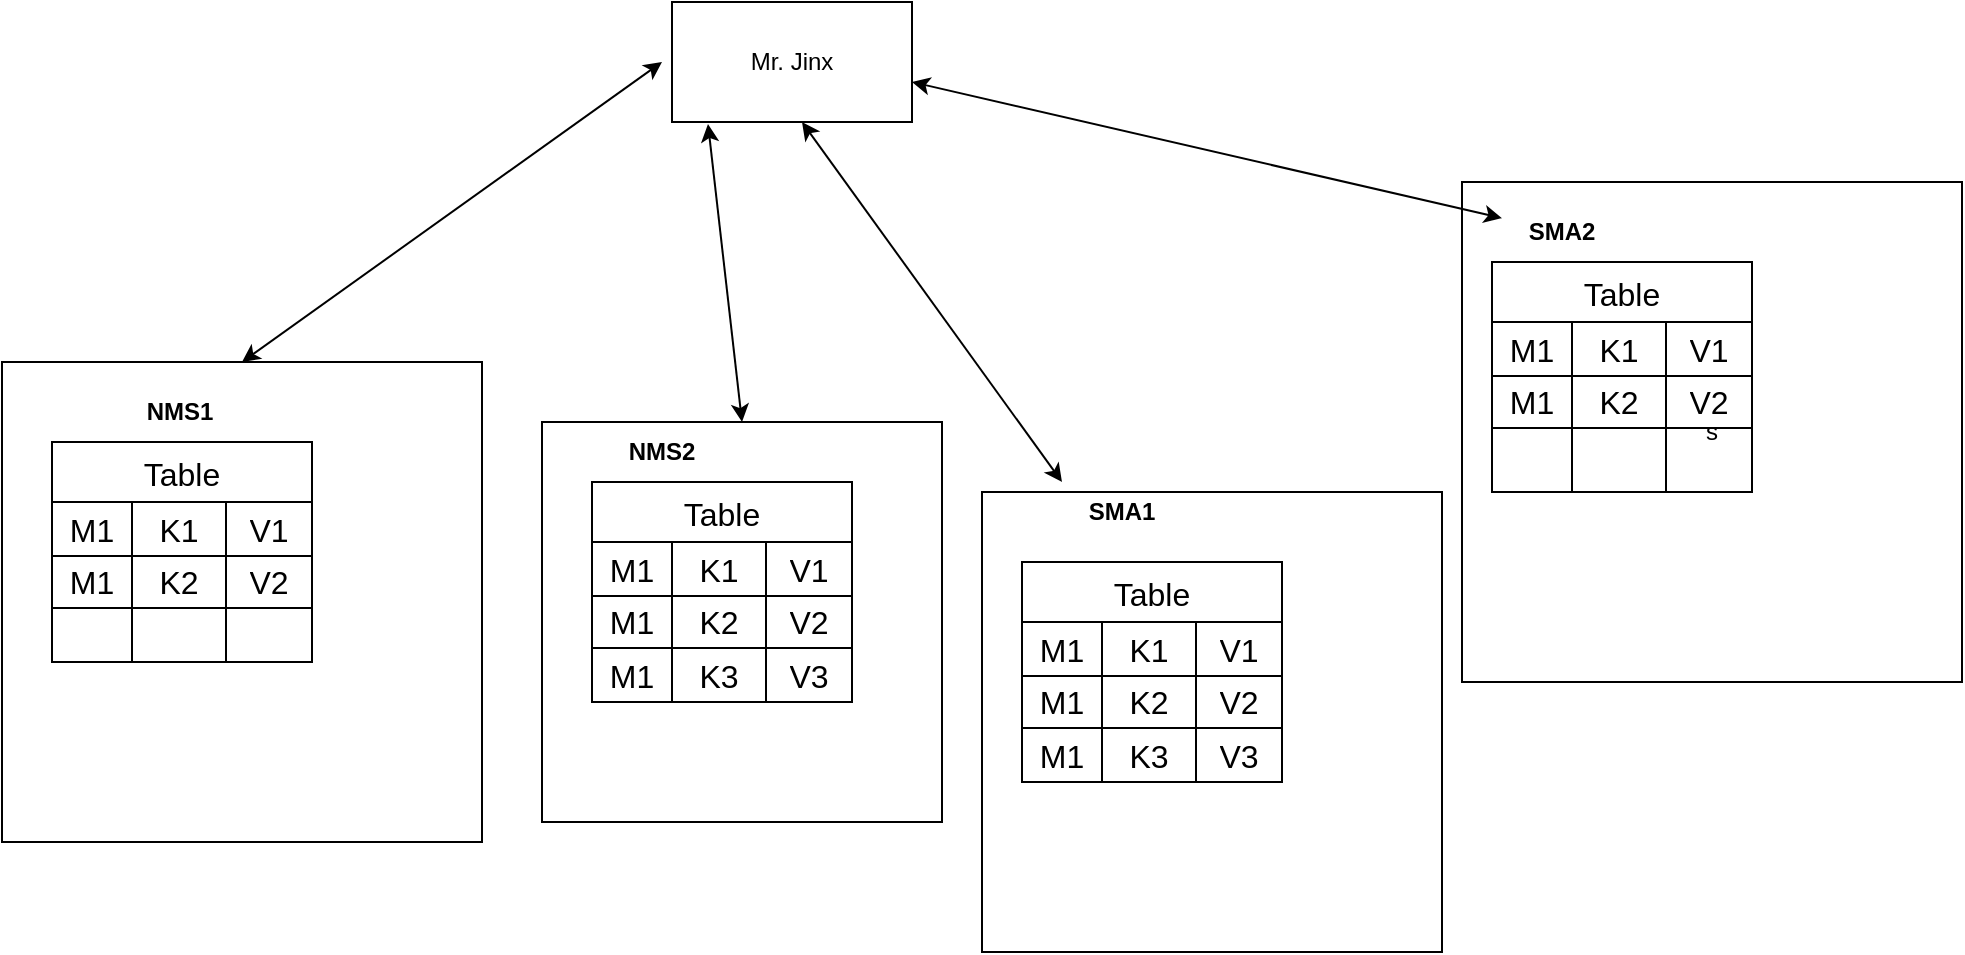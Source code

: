 <mxfile version="22.0.0" type="github">
  <diagram name="Page-1" id="oXNWPjhnlzOxRywy6CMi">
    <mxGraphModel dx="1050" dy="558" grid="1" gridSize="10" guides="1" tooltips="1" connect="1" arrows="1" fold="1" page="1" pageScale="1" pageWidth="850" pageHeight="1100" math="0" shadow="0">
      <root>
        <mxCell id="0" />
        <mxCell id="1" parent="0" />
        <mxCell id="G6FzZKToW4MEG1RDiFi3-1" value="" style="whiteSpace=wrap;html=1;aspect=fixed;" vertex="1" parent="1">
          <mxGeometry x="40" y="230" width="240" height="240" as="geometry" />
        </mxCell>
        <mxCell id="G6FzZKToW4MEG1RDiFi3-2" value="" style="whiteSpace=wrap;html=1;aspect=fixed;" vertex="1" parent="1">
          <mxGeometry x="310" y="260" width="200" height="200" as="geometry" />
        </mxCell>
        <mxCell id="G6FzZKToW4MEG1RDiFi3-3" value="" style="whiteSpace=wrap;html=1;aspect=fixed;" vertex="1" parent="1">
          <mxGeometry x="530" y="295" width="230" height="230" as="geometry" />
        </mxCell>
        <mxCell id="G6FzZKToW4MEG1RDiFi3-4" value="s" style="whiteSpace=wrap;html=1;aspect=fixed;" vertex="1" parent="1">
          <mxGeometry x="770" y="140" width="250" height="250" as="geometry" />
        </mxCell>
        <mxCell id="G6FzZKToW4MEG1RDiFi3-20" value="Table" style="shape=table;startSize=30;container=1;collapsible=0;childLayout=tableLayout;strokeColor=default;fontSize=16;" vertex="1" parent="1">
          <mxGeometry x="65" y="270" width="130" height="110" as="geometry" />
        </mxCell>
        <mxCell id="G6FzZKToW4MEG1RDiFi3-21" value="" style="shape=tableRow;horizontal=0;startSize=0;swimlaneHead=0;swimlaneBody=0;strokeColor=inherit;top=0;left=0;bottom=0;right=0;collapsible=0;dropTarget=0;fillColor=none;points=[[0,0.5],[1,0.5]];portConstraint=eastwest;fontSize=16;" vertex="1" parent="G6FzZKToW4MEG1RDiFi3-20">
          <mxGeometry y="30" width="130" height="27" as="geometry" />
        </mxCell>
        <mxCell id="G6FzZKToW4MEG1RDiFi3-22" value="M1" style="shape=partialRectangle;html=1;whiteSpace=wrap;connectable=0;strokeColor=inherit;overflow=hidden;fillColor=none;top=0;left=0;bottom=0;right=0;pointerEvents=1;fontSize=16;" vertex="1" parent="G6FzZKToW4MEG1RDiFi3-21">
          <mxGeometry width="40" height="27" as="geometry">
            <mxRectangle width="40" height="27" as="alternateBounds" />
          </mxGeometry>
        </mxCell>
        <mxCell id="G6FzZKToW4MEG1RDiFi3-23" value="K1" style="shape=partialRectangle;html=1;whiteSpace=wrap;connectable=0;strokeColor=inherit;overflow=hidden;fillColor=none;top=0;left=0;bottom=0;right=0;pointerEvents=1;fontSize=16;" vertex="1" parent="G6FzZKToW4MEG1RDiFi3-21">
          <mxGeometry x="40" width="47" height="27" as="geometry">
            <mxRectangle width="47" height="27" as="alternateBounds" />
          </mxGeometry>
        </mxCell>
        <mxCell id="G6FzZKToW4MEG1RDiFi3-24" value="V1" style="shape=partialRectangle;html=1;whiteSpace=wrap;connectable=0;strokeColor=inherit;overflow=hidden;fillColor=none;top=0;left=0;bottom=0;right=0;pointerEvents=1;fontSize=16;" vertex="1" parent="G6FzZKToW4MEG1RDiFi3-21">
          <mxGeometry x="87" width="43" height="27" as="geometry">
            <mxRectangle width="43" height="27" as="alternateBounds" />
          </mxGeometry>
        </mxCell>
        <mxCell id="G6FzZKToW4MEG1RDiFi3-25" value="" style="shape=tableRow;horizontal=0;startSize=0;swimlaneHead=0;swimlaneBody=0;strokeColor=inherit;top=0;left=0;bottom=0;right=0;collapsible=0;dropTarget=0;fillColor=none;points=[[0,0.5],[1,0.5]];portConstraint=eastwest;fontSize=16;" vertex="1" parent="G6FzZKToW4MEG1RDiFi3-20">
          <mxGeometry y="57" width="130" height="26" as="geometry" />
        </mxCell>
        <mxCell id="G6FzZKToW4MEG1RDiFi3-26" value="M1" style="shape=partialRectangle;html=1;whiteSpace=wrap;connectable=0;strokeColor=inherit;overflow=hidden;fillColor=none;top=0;left=0;bottom=0;right=0;pointerEvents=1;fontSize=16;" vertex="1" parent="G6FzZKToW4MEG1RDiFi3-25">
          <mxGeometry width="40" height="26" as="geometry">
            <mxRectangle width="40" height="26" as="alternateBounds" />
          </mxGeometry>
        </mxCell>
        <mxCell id="G6FzZKToW4MEG1RDiFi3-27" value="K2" style="shape=partialRectangle;html=1;whiteSpace=wrap;connectable=0;strokeColor=inherit;overflow=hidden;fillColor=none;top=0;left=0;bottom=0;right=0;pointerEvents=1;fontSize=16;" vertex="1" parent="G6FzZKToW4MEG1RDiFi3-25">
          <mxGeometry x="40" width="47" height="26" as="geometry">
            <mxRectangle width="47" height="26" as="alternateBounds" />
          </mxGeometry>
        </mxCell>
        <mxCell id="G6FzZKToW4MEG1RDiFi3-28" value="V2" style="shape=partialRectangle;html=1;whiteSpace=wrap;connectable=0;strokeColor=inherit;overflow=hidden;fillColor=none;top=0;left=0;bottom=0;right=0;pointerEvents=1;fontSize=16;" vertex="1" parent="G6FzZKToW4MEG1RDiFi3-25">
          <mxGeometry x="87" width="43" height="26" as="geometry">
            <mxRectangle width="43" height="26" as="alternateBounds" />
          </mxGeometry>
        </mxCell>
        <mxCell id="G6FzZKToW4MEG1RDiFi3-29" value="" style="shape=tableRow;horizontal=0;startSize=0;swimlaneHead=0;swimlaneBody=0;strokeColor=inherit;top=0;left=0;bottom=0;right=0;collapsible=0;dropTarget=0;fillColor=none;points=[[0,0.5],[1,0.5]];portConstraint=eastwest;fontSize=16;" vertex="1" parent="G6FzZKToW4MEG1RDiFi3-20">
          <mxGeometry y="83" width="130" height="27" as="geometry" />
        </mxCell>
        <mxCell id="G6FzZKToW4MEG1RDiFi3-30" value="" style="shape=partialRectangle;html=1;whiteSpace=wrap;connectable=0;strokeColor=inherit;overflow=hidden;fillColor=none;top=0;left=0;bottom=0;right=0;pointerEvents=1;fontSize=16;" vertex="1" parent="G6FzZKToW4MEG1RDiFi3-29">
          <mxGeometry width="40" height="27" as="geometry">
            <mxRectangle width="40" height="27" as="alternateBounds" />
          </mxGeometry>
        </mxCell>
        <mxCell id="G6FzZKToW4MEG1RDiFi3-31" value="" style="shape=partialRectangle;html=1;whiteSpace=wrap;connectable=0;strokeColor=inherit;overflow=hidden;fillColor=none;top=0;left=0;bottom=0;right=0;pointerEvents=1;fontSize=16;" vertex="1" parent="G6FzZKToW4MEG1RDiFi3-29">
          <mxGeometry x="40" width="47" height="27" as="geometry">
            <mxRectangle width="47" height="27" as="alternateBounds" />
          </mxGeometry>
        </mxCell>
        <mxCell id="G6FzZKToW4MEG1RDiFi3-32" value="" style="shape=partialRectangle;html=1;whiteSpace=wrap;connectable=0;strokeColor=inherit;overflow=hidden;fillColor=none;top=0;left=0;bottom=0;right=0;pointerEvents=1;fontSize=16;" vertex="1" parent="G6FzZKToW4MEG1RDiFi3-29">
          <mxGeometry x="87" width="43" height="27" as="geometry">
            <mxRectangle width="43" height="27" as="alternateBounds" />
          </mxGeometry>
        </mxCell>
        <mxCell id="G6FzZKToW4MEG1RDiFi3-33" value="Table" style="shape=table;startSize=30;container=1;collapsible=0;childLayout=tableLayout;strokeColor=default;fontSize=16;" vertex="1" parent="1">
          <mxGeometry x="335" y="290" width="130" height="110" as="geometry" />
        </mxCell>
        <mxCell id="G6FzZKToW4MEG1RDiFi3-34" value="" style="shape=tableRow;horizontal=0;startSize=0;swimlaneHead=0;swimlaneBody=0;strokeColor=inherit;top=0;left=0;bottom=0;right=0;collapsible=0;dropTarget=0;fillColor=none;points=[[0,0.5],[1,0.5]];portConstraint=eastwest;fontSize=16;" vertex="1" parent="G6FzZKToW4MEG1RDiFi3-33">
          <mxGeometry y="30" width="130" height="27" as="geometry" />
        </mxCell>
        <mxCell id="G6FzZKToW4MEG1RDiFi3-35" value="M1" style="shape=partialRectangle;html=1;whiteSpace=wrap;connectable=0;strokeColor=inherit;overflow=hidden;fillColor=none;top=0;left=0;bottom=0;right=0;pointerEvents=1;fontSize=16;" vertex="1" parent="G6FzZKToW4MEG1RDiFi3-34">
          <mxGeometry width="40" height="27" as="geometry">
            <mxRectangle width="40" height="27" as="alternateBounds" />
          </mxGeometry>
        </mxCell>
        <mxCell id="G6FzZKToW4MEG1RDiFi3-36" value="K1" style="shape=partialRectangle;html=1;whiteSpace=wrap;connectable=0;strokeColor=inherit;overflow=hidden;fillColor=none;top=0;left=0;bottom=0;right=0;pointerEvents=1;fontSize=16;" vertex="1" parent="G6FzZKToW4MEG1RDiFi3-34">
          <mxGeometry x="40" width="47" height="27" as="geometry">
            <mxRectangle width="47" height="27" as="alternateBounds" />
          </mxGeometry>
        </mxCell>
        <mxCell id="G6FzZKToW4MEG1RDiFi3-37" value="V1" style="shape=partialRectangle;html=1;whiteSpace=wrap;connectable=0;strokeColor=inherit;overflow=hidden;fillColor=none;top=0;left=0;bottom=0;right=0;pointerEvents=1;fontSize=16;" vertex="1" parent="G6FzZKToW4MEG1RDiFi3-34">
          <mxGeometry x="87" width="43" height="27" as="geometry">
            <mxRectangle width="43" height="27" as="alternateBounds" />
          </mxGeometry>
        </mxCell>
        <mxCell id="G6FzZKToW4MEG1RDiFi3-38" value="" style="shape=tableRow;horizontal=0;startSize=0;swimlaneHead=0;swimlaneBody=0;strokeColor=inherit;top=0;left=0;bottom=0;right=0;collapsible=0;dropTarget=0;fillColor=none;points=[[0,0.5],[1,0.5]];portConstraint=eastwest;fontSize=16;" vertex="1" parent="G6FzZKToW4MEG1RDiFi3-33">
          <mxGeometry y="57" width="130" height="26" as="geometry" />
        </mxCell>
        <mxCell id="G6FzZKToW4MEG1RDiFi3-39" value="M1" style="shape=partialRectangle;html=1;whiteSpace=wrap;connectable=0;strokeColor=inherit;overflow=hidden;fillColor=none;top=0;left=0;bottom=0;right=0;pointerEvents=1;fontSize=16;" vertex="1" parent="G6FzZKToW4MEG1RDiFi3-38">
          <mxGeometry width="40" height="26" as="geometry">
            <mxRectangle width="40" height="26" as="alternateBounds" />
          </mxGeometry>
        </mxCell>
        <mxCell id="G6FzZKToW4MEG1RDiFi3-40" value="K2" style="shape=partialRectangle;html=1;whiteSpace=wrap;connectable=0;strokeColor=inherit;overflow=hidden;fillColor=none;top=0;left=0;bottom=0;right=0;pointerEvents=1;fontSize=16;" vertex="1" parent="G6FzZKToW4MEG1RDiFi3-38">
          <mxGeometry x="40" width="47" height="26" as="geometry">
            <mxRectangle width="47" height="26" as="alternateBounds" />
          </mxGeometry>
        </mxCell>
        <mxCell id="G6FzZKToW4MEG1RDiFi3-41" value="V2" style="shape=partialRectangle;html=1;whiteSpace=wrap;connectable=0;strokeColor=inherit;overflow=hidden;fillColor=none;top=0;left=0;bottom=0;right=0;pointerEvents=1;fontSize=16;" vertex="1" parent="G6FzZKToW4MEG1RDiFi3-38">
          <mxGeometry x="87" width="43" height="26" as="geometry">
            <mxRectangle width="43" height="26" as="alternateBounds" />
          </mxGeometry>
        </mxCell>
        <mxCell id="G6FzZKToW4MEG1RDiFi3-42" value="" style="shape=tableRow;horizontal=0;startSize=0;swimlaneHead=0;swimlaneBody=0;strokeColor=inherit;top=0;left=0;bottom=0;right=0;collapsible=0;dropTarget=0;fillColor=none;points=[[0,0.5],[1,0.5]];portConstraint=eastwest;fontSize=16;" vertex="1" parent="G6FzZKToW4MEG1RDiFi3-33">
          <mxGeometry y="83" width="130" height="27" as="geometry" />
        </mxCell>
        <mxCell id="G6FzZKToW4MEG1RDiFi3-43" value="M1" style="shape=partialRectangle;html=1;whiteSpace=wrap;connectable=0;strokeColor=inherit;overflow=hidden;fillColor=none;top=0;left=0;bottom=0;right=0;pointerEvents=1;fontSize=16;" vertex="1" parent="G6FzZKToW4MEG1RDiFi3-42">
          <mxGeometry width="40" height="27" as="geometry">
            <mxRectangle width="40" height="27" as="alternateBounds" />
          </mxGeometry>
        </mxCell>
        <mxCell id="G6FzZKToW4MEG1RDiFi3-44" value="K3" style="shape=partialRectangle;html=1;whiteSpace=wrap;connectable=0;strokeColor=inherit;overflow=hidden;fillColor=none;top=0;left=0;bottom=0;right=0;pointerEvents=1;fontSize=16;" vertex="1" parent="G6FzZKToW4MEG1RDiFi3-42">
          <mxGeometry x="40" width="47" height="27" as="geometry">
            <mxRectangle width="47" height="27" as="alternateBounds" />
          </mxGeometry>
        </mxCell>
        <mxCell id="G6FzZKToW4MEG1RDiFi3-45" value="V3" style="shape=partialRectangle;html=1;whiteSpace=wrap;connectable=0;strokeColor=inherit;overflow=hidden;fillColor=none;top=0;left=0;bottom=0;right=0;pointerEvents=1;fontSize=16;" vertex="1" parent="G6FzZKToW4MEG1RDiFi3-42">
          <mxGeometry x="87" width="43" height="27" as="geometry">
            <mxRectangle width="43" height="27" as="alternateBounds" />
          </mxGeometry>
        </mxCell>
        <mxCell id="G6FzZKToW4MEG1RDiFi3-46" value="Table" style="shape=table;startSize=30;container=1;collapsible=0;childLayout=tableLayout;strokeColor=default;fontSize=16;" vertex="1" parent="1">
          <mxGeometry x="550" y="330" width="130" height="110" as="geometry" />
        </mxCell>
        <mxCell id="G6FzZKToW4MEG1RDiFi3-47" value="" style="shape=tableRow;horizontal=0;startSize=0;swimlaneHead=0;swimlaneBody=0;strokeColor=inherit;top=0;left=0;bottom=0;right=0;collapsible=0;dropTarget=0;fillColor=none;points=[[0,0.5],[1,0.5]];portConstraint=eastwest;fontSize=16;" vertex="1" parent="G6FzZKToW4MEG1RDiFi3-46">
          <mxGeometry y="30" width="130" height="27" as="geometry" />
        </mxCell>
        <mxCell id="G6FzZKToW4MEG1RDiFi3-48" value="M1" style="shape=partialRectangle;html=1;whiteSpace=wrap;connectable=0;strokeColor=inherit;overflow=hidden;fillColor=none;top=0;left=0;bottom=0;right=0;pointerEvents=1;fontSize=16;" vertex="1" parent="G6FzZKToW4MEG1RDiFi3-47">
          <mxGeometry width="40" height="27" as="geometry">
            <mxRectangle width="40" height="27" as="alternateBounds" />
          </mxGeometry>
        </mxCell>
        <mxCell id="G6FzZKToW4MEG1RDiFi3-49" value="K1" style="shape=partialRectangle;html=1;whiteSpace=wrap;connectable=0;strokeColor=inherit;overflow=hidden;fillColor=none;top=0;left=0;bottom=0;right=0;pointerEvents=1;fontSize=16;" vertex="1" parent="G6FzZKToW4MEG1RDiFi3-47">
          <mxGeometry x="40" width="47" height="27" as="geometry">
            <mxRectangle width="47" height="27" as="alternateBounds" />
          </mxGeometry>
        </mxCell>
        <mxCell id="G6FzZKToW4MEG1RDiFi3-50" value="V1" style="shape=partialRectangle;html=1;whiteSpace=wrap;connectable=0;strokeColor=inherit;overflow=hidden;fillColor=none;top=0;left=0;bottom=0;right=0;pointerEvents=1;fontSize=16;" vertex="1" parent="G6FzZKToW4MEG1RDiFi3-47">
          <mxGeometry x="87" width="43" height="27" as="geometry">
            <mxRectangle width="43" height="27" as="alternateBounds" />
          </mxGeometry>
        </mxCell>
        <mxCell id="G6FzZKToW4MEG1RDiFi3-51" value="" style="shape=tableRow;horizontal=0;startSize=0;swimlaneHead=0;swimlaneBody=0;strokeColor=inherit;top=0;left=0;bottom=0;right=0;collapsible=0;dropTarget=0;fillColor=none;points=[[0,0.5],[1,0.5]];portConstraint=eastwest;fontSize=16;" vertex="1" parent="G6FzZKToW4MEG1RDiFi3-46">
          <mxGeometry y="57" width="130" height="26" as="geometry" />
        </mxCell>
        <mxCell id="G6FzZKToW4MEG1RDiFi3-52" value="M1" style="shape=partialRectangle;html=1;whiteSpace=wrap;connectable=0;strokeColor=inherit;overflow=hidden;fillColor=none;top=0;left=0;bottom=0;right=0;pointerEvents=1;fontSize=16;" vertex="1" parent="G6FzZKToW4MEG1RDiFi3-51">
          <mxGeometry width="40" height="26" as="geometry">
            <mxRectangle width="40" height="26" as="alternateBounds" />
          </mxGeometry>
        </mxCell>
        <mxCell id="G6FzZKToW4MEG1RDiFi3-53" value="K2" style="shape=partialRectangle;html=1;whiteSpace=wrap;connectable=0;strokeColor=inherit;overflow=hidden;fillColor=none;top=0;left=0;bottom=0;right=0;pointerEvents=1;fontSize=16;" vertex="1" parent="G6FzZKToW4MEG1RDiFi3-51">
          <mxGeometry x="40" width="47" height="26" as="geometry">
            <mxRectangle width="47" height="26" as="alternateBounds" />
          </mxGeometry>
        </mxCell>
        <mxCell id="G6FzZKToW4MEG1RDiFi3-54" value="V2" style="shape=partialRectangle;html=1;whiteSpace=wrap;connectable=0;strokeColor=inherit;overflow=hidden;fillColor=none;top=0;left=0;bottom=0;right=0;pointerEvents=1;fontSize=16;" vertex="1" parent="G6FzZKToW4MEG1RDiFi3-51">
          <mxGeometry x="87" width="43" height="26" as="geometry">
            <mxRectangle width="43" height="26" as="alternateBounds" />
          </mxGeometry>
        </mxCell>
        <mxCell id="G6FzZKToW4MEG1RDiFi3-55" value="" style="shape=tableRow;horizontal=0;startSize=0;swimlaneHead=0;swimlaneBody=0;strokeColor=inherit;top=0;left=0;bottom=0;right=0;collapsible=0;dropTarget=0;fillColor=none;points=[[0,0.5],[1,0.5]];portConstraint=eastwest;fontSize=16;" vertex="1" parent="G6FzZKToW4MEG1RDiFi3-46">
          <mxGeometry y="83" width="130" height="27" as="geometry" />
        </mxCell>
        <mxCell id="G6FzZKToW4MEG1RDiFi3-56" value="M1" style="shape=partialRectangle;html=1;whiteSpace=wrap;connectable=0;strokeColor=inherit;overflow=hidden;fillColor=none;top=0;left=0;bottom=0;right=0;pointerEvents=1;fontSize=16;" vertex="1" parent="G6FzZKToW4MEG1RDiFi3-55">
          <mxGeometry width="40" height="27" as="geometry">
            <mxRectangle width="40" height="27" as="alternateBounds" />
          </mxGeometry>
        </mxCell>
        <mxCell id="G6FzZKToW4MEG1RDiFi3-57" value="K3" style="shape=partialRectangle;html=1;whiteSpace=wrap;connectable=0;strokeColor=inherit;overflow=hidden;fillColor=none;top=0;left=0;bottom=0;right=0;pointerEvents=1;fontSize=16;" vertex="1" parent="G6FzZKToW4MEG1RDiFi3-55">
          <mxGeometry x="40" width="47" height="27" as="geometry">
            <mxRectangle width="47" height="27" as="alternateBounds" />
          </mxGeometry>
        </mxCell>
        <mxCell id="G6FzZKToW4MEG1RDiFi3-58" value="V3" style="shape=partialRectangle;html=1;whiteSpace=wrap;connectable=0;strokeColor=inherit;overflow=hidden;fillColor=none;top=0;left=0;bottom=0;right=0;pointerEvents=1;fontSize=16;" vertex="1" parent="G6FzZKToW4MEG1RDiFi3-55">
          <mxGeometry x="87" width="43" height="27" as="geometry">
            <mxRectangle width="43" height="27" as="alternateBounds" />
          </mxGeometry>
        </mxCell>
        <mxCell id="G6FzZKToW4MEG1RDiFi3-59" value="Table" style="shape=table;startSize=30;container=1;collapsible=0;childLayout=tableLayout;strokeColor=default;fontSize=16;" vertex="1" parent="1">
          <mxGeometry x="785" y="180" width="130" height="115" as="geometry" />
        </mxCell>
        <mxCell id="G6FzZKToW4MEG1RDiFi3-60" value="" style="shape=tableRow;horizontal=0;startSize=0;swimlaneHead=0;swimlaneBody=0;strokeColor=inherit;top=0;left=0;bottom=0;right=0;collapsible=0;dropTarget=0;fillColor=none;points=[[0,0.5],[1,0.5]];portConstraint=eastwest;fontSize=16;" vertex="1" parent="G6FzZKToW4MEG1RDiFi3-59">
          <mxGeometry y="30" width="130" height="27" as="geometry" />
        </mxCell>
        <mxCell id="G6FzZKToW4MEG1RDiFi3-61" value="M1" style="shape=partialRectangle;html=1;whiteSpace=wrap;connectable=0;strokeColor=inherit;overflow=hidden;fillColor=none;top=0;left=0;bottom=0;right=0;pointerEvents=1;fontSize=16;" vertex="1" parent="G6FzZKToW4MEG1RDiFi3-60">
          <mxGeometry width="40" height="27" as="geometry">
            <mxRectangle width="40" height="27" as="alternateBounds" />
          </mxGeometry>
        </mxCell>
        <mxCell id="G6FzZKToW4MEG1RDiFi3-62" value="K1" style="shape=partialRectangle;html=1;whiteSpace=wrap;connectable=0;strokeColor=inherit;overflow=hidden;fillColor=none;top=0;left=0;bottom=0;right=0;pointerEvents=1;fontSize=16;" vertex="1" parent="G6FzZKToW4MEG1RDiFi3-60">
          <mxGeometry x="40" width="47" height="27" as="geometry">
            <mxRectangle width="47" height="27" as="alternateBounds" />
          </mxGeometry>
        </mxCell>
        <mxCell id="G6FzZKToW4MEG1RDiFi3-63" value="V1" style="shape=partialRectangle;html=1;whiteSpace=wrap;connectable=0;strokeColor=inherit;overflow=hidden;fillColor=none;top=0;left=0;bottom=0;right=0;pointerEvents=1;fontSize=16;" vertex="1" parent="G6FzZKToW4MEG1RDiFi3-60">
          <mxGeometry x="87" width="43" height="27" as="geometry">
            <mxRectangle width="43" height="27" as="alternateBounds" />
          </mxGeometry>
        </mxCell>
        <mxCell id="G6FzZKToW4MEG1RDiFi3-64" value="" style="shape=tableRow;horizontal=0;startSize=0;swimlaneHead=0;swimlaneBody=0;strokeColor=inherit;top=0;left=0;bottom=0;right=0;collapsible=0;dropTarget=0;fillColor=none;points=[[0,0.5],[1,0.5]];portConstraint=eastwest;fontSize=16;" vertex="1" parent="G6FzZKToW4MEG1RDiFi3-59">
          <mxGeometry y="57" width="130" height="26" as="geometry" />
        </mxCell>
        <mxCell id="G6FzZKToW4MEG1RDiFi3-65" value="M1" style="shape=partialRectangle;html=1;whiteSpace=wrap;connectable=0;strokeColor=inherit;overflow=hidden;fillColor=none;top=0;left=0;bottom=0;right=0;pointerEvents=1;fontSize=16;" vertex="1" parent="G6FzZKToW4MEG1RDiFi3-64">
          <mxGeometry width="40" height="26" as="geometry">
            <mxRectangle width="40" height="26" as="alternateBounds" />
          </mxGeometry>
        </mxCell>
        <mxCell id="G6FzZKToW4MEG1RDiFi3-66" value="K2" style="shape=partialRectangle;html=1;whiteSpace=wrap;connectable=0;strokeColor=inherit;overflow=hidden;fillColor=none;top=0;left=0;bottom=0;right=0;pointerEvents=1;fontSize=16;" vertex="1" parent="G6FzZKToW4MEG1RDiFi3-64">
          <mxGeometry x="40" width="47" height="26" as="geometry">
            <mxRectangle width="47" height="26" as="alternateBounds" />
          </mxGeometry>
        </mxCell>
        <mxCell id="G6FzZKToW4MEG1RDiFi3-67" value="V2" style="shape=partialRectangle;html=1;whiteSpace=wrap;connectable=0;strokeColor=inherit;overflow=hidden;fillColor=none;top=0;left=0;bottom=0;right=0;pointerEvents=1;fontSize=16;" vertex="1" parent="G6FzZKToW4MEG1RDiFi3-64">
          <mxGeometry x="87" width="43" height="26" as="geometry">
            <mxRectangle width="43" height="26" as="alternateBounds" />
          </mxGeometry>
        </mxCell>
        <mxCell id="G6FzZKToW4MEG1RDiFi3-68" value="" style="shape=tableRow;horizontal=0;startSize=0;swimlaneHead=0;swimlaneBody=0;strokeColor=inherit;top=0;left=0;bottom=0;right=0;collapsible=0;dropTarget=0;fillColor=none;points=[[0,0.5],[1,0.5]];portConstraint=eastwest;fontSize=16;" vertex="1" parent="G6FzZKToW4MEG1RDiFi3-59">
          <mxGeometry y="83" width="130" height="32" as="geometry" />
        </mxCell>
        <mxCell id="G6FzZKToW4MEG1RDiFi3-69" value="" style="shape=partialRectangle;html=1;whiteSpace=wrap;connectable=0;strokeColor=inherit;overflow=hidden;fillColor=none;top=0;left=0;bottom=0;right=0;pointerEvents=1;fontSize=16;" vertex="1" parent="G6FzZKToW4MEG1RDiFi3-68">
          <mxGeometry width="40" height="32" as="geometry">
            <mxRectangle width="40" height="32" as="alternateBounds" />
          </mxGeometry>
        </mxCell>
        <mxCell id="G6FzZKToW4MEG1RDiFi3-70" value="" style="shape=partialRectangle;html=1;whiteSpace=wrap;connectable=0;strokeColor=inherit;overflow=hidden;fillColor=none;top=0;left=0;bottom=0;right=0;pointerEvents=1;fontSize=16;" vertex="1" parent="G6FzZKToW4MEG1RDiFi3-68">
          <mxGeometry x="40" width="47" height="32" as="geometry">
            <mxRectangle width="47" height="32" as="alternateBounds" />
          </mxGeometry>
        </mxCell>
        <mxCell id="G6FzZKToW4MEG1RDiFi3-71" value="" style="shape=partialRectangle;html=1;whiteSpace=wrap;connectable=0;strokeColor=inherit;overflow=hidden;fillColor=none;top=0;left=0;bottom=0;right=0;pointerEvents=1;fontSize=16;" vertex="1" parent="G6FzZKToW4MEG1RDiFi3-68">
          <mxGeometry x="87" width="43" height="32" as="geometry">
            <mxRectangle width="43" height="32" as="alternateBounds" />
          </mxGeometry>
        </mxCell>
        <mxCell id="G6FzZKToW4MEG1RDiFi3-72" value="&lt;b&gt;NMS1&lt;/b&gt;" style="text;html=1;strokeColor=none;fillColor=none;align=center;verticalAlign=middle;whiteSpace=wrap;rounded=0;" vertex="1" parent="1">
          <mxGeometry x="99" y="240" width="60" height="30" as="geometry" />
        </mxCell>
        <mxCell id="G6FzZKToW4MEG1RDiFi3-73" value="&lt;b&gt;NMS2&lt;/b&gt;" style="text;html=1;strokeColor=none;fillColor=none;align=center;verticalAlign=middle;whiteSpace=wrap;rounded=0;" vertex="1" parent="1">
          <mxGeometry x="340" y="260" width="60" height="30" as="geometry" />
        </mxCell>
        <mxCell id="G6FzZKToW4MEG1RDiFi3-74" value="&lt;b&gt;SMA1&lt;/b&gt;" style="text;html=1;strokeColor=none;fillColor=none;align=center;verticalAlign=middle;whiteSpace=wrap;rounded=0;" vertex="1" parent="1">
          <mxGeometry x="570" y="290" width="60" height="30" as="geometry" />
        </mxCell>
        <mxCell id="G6FzZKToW4MEG1RDiFi3-75" value="&lt;b&gt;SMA2&lt;/b&gt;" style="text;html=1;strokeColor=none;fillColor=none;align=center;verticalAlign=middle;whiteSpace=wrap;rounded=0;" vertex="1" parent="1">
          <mxGeometry x="790" y="150" width="60" height="30" as="geometry" />
        </mxCell>
        <mxCell id="G6FzZKToW4MEG1RDiFi3-76" value="Mr. Jinx" style="rounded=0;whiteSpace=wrap;html=1;" vertex="1" parent="1">
          <mxGeometry x="375" y="50" width="120" height="60" as="geometry" />
        </mxCell>
        <mxCell id="G6FzZKToW4MEG1RDiFi3-77" value="" style="endArrow=classic;startArrow=classic;html=1;rounded=0;exitX=0.5;exitY=0;exitDx=0;exitDy=0;" edge="1" parent="1" source="G6FzZKToW4MEG1RDiFi3-1">
          <mxGeometry width="50" height="50" relative="1" as="geometry">
            <mxPoint x="320" y="130" as="sourcePoint" />
            <mxPoint x="370" y="80" as="targetPoint" />
          </mxGeometry>
        </mxCell>
        <mxCell id="G6FzZKToW4MEG1RDiFi3-78" value="" style="endArrow=classic;startArrow=classic;html=1;rounded=0;exitX=0.5;exitY=0;exitDx=0;exitDy=0;entryX=0.15;entryY=1.017;entryDx=0;entryDy=0;entryPerimeter=0;" edge="1" parent="1" source="G6FzZKToW4MEG1RDiFi3-2" target="G6FzZKToW4MEG1RDiFi3-76">
          <mxGeometry width="50" height="50" relative="1" as="geometry">
            <mxPoint x="140" y="240" as="sourcePoint" />
            <mxPoint x="390" y="120" as="targetPoint" />
          </mxGeometry>
        </mxCell>
        <mxCell id="G6FzZKToW4MEG1RDiFi3-79" value="" style="endArrow=classic;startArrow=classic;html=1;rounded=0;exitX=0;exitY=0;exitDx=0;exitDy=0;" edge="1" parent="1" source="G6FzZKToW4MEG1RDiFi3-74">
          <mxGeometry width="50" height="50" relative="1" as="geometry">
            <mxPoint x="400" y="220" as="sourcePoint" />
            <mxPoint x="440" y="110" as="targetPoint" />
          </mxGeometry>
        </mxCell>
        <mxCell id="G6FzZKToW4MEG1RDiFi3-80" value="" style="endArrow=classic;startArrow=classic;html=1;rounded=0;" edge="1" parent="1" source="G6FzZKToW4MEG1RDiFi3-75">
          <mxGeometry width="50" height="50" relative="1" as="geometry">
            <mxPoint x="585" y="210" as="sourcePoint" />
            <mxPoint x="495" y="90" as="targetPoint" />
          </mxGeometry>
        </mxCell>
      </root>
    </mxGraphModel>
  </diagram>
</mxfile>
